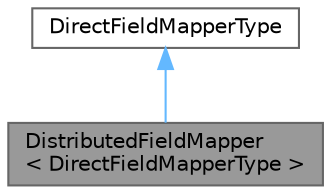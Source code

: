 digraph "DistributedFieldMapper&lt; DirectFieldMapperType &gt;"
{
 // LATEX_PDF_SIZE
  bgcolor="transparent";
  edge [fontname=Helvetica,fontsize=10,labelfontname=Helvetica,labelfontsize=10];
  node [fontname=Helvetica,fontsize=10,shape=box,height=0.2,width=0.4];
  Node1 [id="Node000001",label="DistributedFieldMapper\l\< DirectFieldMapperType \>",height=0.2,width=0.4,color="gray40", fillcolor="grey60", style="filled", fontcolor="black",tooltip="A templated field mapper with direct mapping from local or remote quantities."];
  Node2 -> Node1 [id="edge1_Node000001_Node000002",dir="back",color="steelblue1",style="solid",tooltip=" "];
  Node2 [id="Node000002",label="DirectFieldMapperType",height=0.2,width=0.4,color="gray40", fillcolor="white", style="filled",tooltip=" "];
}
